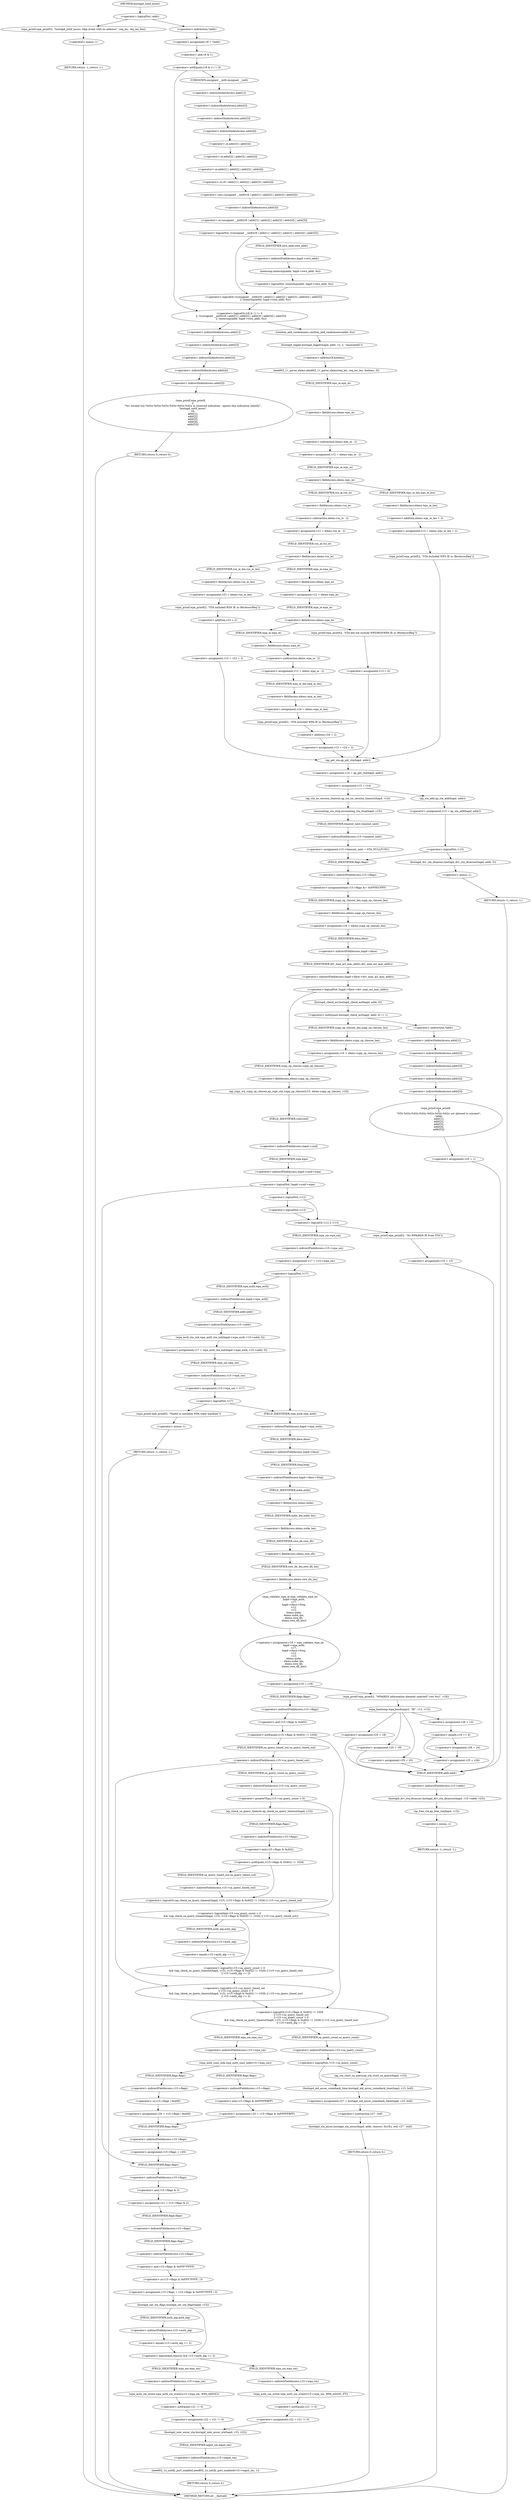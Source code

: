 digraph hostapd_notif_assoc {  
"1000147" [label = "(<operator>.logicalNot,!addr)" ]
"1000150" [label = "(wpa_printf,wpa_printf(2, \"hostapd_notif_assoc: Skip event with no address\", req_ies, req_ies_len))" ]
"1000155" [label = "(RETURN,return -1;,return -1;)" ]
"1000156" [label = "(<operator>.minus,-1)" ]
"1000158" [label = "(<operator>.assignment,v8 = *addr)" ]
"1000160" [label = "(<operator>.indirection,*addr)" ]
"1000163" [label = "(<operator>.logicalOr,(v8 & 1) != 0\n    || !((unsigned __int8)(v8 | addr[1] | addr[2] | addr[3] | addr[4]) | addr[5])\n    || !memcmp(addr, hapd->own_addr, 6u))" ]
"1000164" [label = "(<operator>.notEquals,(v8 & 1) != 0)" ]
"1000165" [label = "(<operator>.and,v8 & 1)" ]
"1000169" [label = "(<operator>.logicalOr,!((unsigned __int8)(v8 | addr[1] | addr[2] | addr[3] | addr[4]) | addr[5])\n    || !memcmp(addr, hapd->own_addr, 6u))" ]
"1000170" [label = "(<operator>.logicalNot,!((unsigned __int8)(v8 | addr[1] | addr[2] | addr[3] | addr[4]) | addr[5]))" ]
"1000171" [label = "(<operator>.or,(unsigned __int8)(v8 | addr[1] | addr[2] | addr[3] | addr[4]) | addr[5])" ]
"1000172" [label = "(<operator>.cast,(unsigned __int8)(v8 | addr[1] | addr[2] | addr[3] | addr[4]))" ]
"1000173" [label = "(UNKNOWN,unsigned __int8,unsigned __int8)" ]
"1000174" [label = "(<operator>.or,v8 | addr[1] | addr[2] | addr[3] | addr[4])" ]
"1000176" [label = "(<operator>.or,addr[1] | addr[2] | addr[3] | addr[4])" ]
"1000177" [label = "(<operator>.indirectIndexAccess,addr[1])" ]
"1000180" [label = "(<operator>.or,addr[2] | addr[3] | addr[4])" ]
"1000181" [label = "(<operator>.indirectIndexAccess,addr[2])" ]
"1000184" [label = "(<operator>.or,addr[3] | addr[4])" ]
"1000185" [label = "(<operator>.indirectIndexAccess,addr[3])" ]
"1000188" [label = "(<operator>.indirectIndexAccess,addr[4])" ]
"1000191" [label = "(<operator>.indirectIndexAccess,addr[5])" ]
"1000194" [label = "(<operator>.logicalNot,!memcmp(addr, hapd->own_addr, 6u))" ]
"1000195" [label = "(memcmp,memcmp(addr, hapd->own_addr, 6u))" ]
"1000197" [label = "(<operator>.indirectFieldAccess,hapd->own_addr)" ]
"1000199" [label = "(FIELD_IDENTIFIER,own_addr,own_addr)" ]
"1000202" [label = "(wpa_printf,wpa_printf(\n      2,\n      \"%s: Invalid SA=%02x:%02x:%02x:%02x:%02x:%02x in received indication - ignore this indication silently\",\n      \"hostapd_notif_assoc\",\n      v8,\n      addr[1],\n      addr[2],\n      addr[3],\n      addr[4],\n      addr[5]))" ]
"1000207" [label = "(<operator>.indirectIndexAccess,addr[1])" ]
"1000210" [label = "(<operator>.indirectIndexAccess,addr[2])" ]
"1000213" [label = "(<operator>.indirectIndexAccess,addr[3])" ]
"1000216" [label = "(<operator>.indirectIndexAccess,addr[4])" ]
"1000219" [label = "(<operator>.indirectIndexAccess,addr[5])" ]
"1000222" [label = "(RETURN,return 0;,return 0;)" ]
"1000224" [label = "(random_add_randomness,random_add_randomness(addr, 6u))" ]
"1000227" [label = "(hostapd_logger,hostapd_logger(hapd, addr, 1u, 2, \"associated\"))" ]
"1000233" [label = "(ieee802_11_parse_elems,ieee802_11_parse_elems(req_ies, req_ies_len, &elems, 0))" ]
"1000236" [label = "(<operator>.addressOf,&elems)" ]
"1000239" [label = "(<operator>.assignment,v12 = elems.wps_ie - 2)" ]
"1000241" [label = "(<operator>.subtraction,elems.wps_ie - 2)" ]
"1000242" [label = "(<operator>.fieldAccess,elems.wps_ie)" ]
"1000244" [label = "(FIELD_IDENTIFIER,wps_ie,wps_ie)" ]
"1000247" [label = "(<operator>.fieldAccess,elems.wps_ie)" ]
"1000249" [label = "(FIELD_IDENTIFIER,wps_ie,wps_ie)" ]
"1000251" [label = "(<operator>.assignment,v13 = elems.wps_ie_len + 2)" ]
"1000253" [label = "(<operator>.addition,elems.wps_ie_len + 2)" ]
"1000254" [label = "(<operator>.fieldAccess,elems.wps_ie_len)" ]
"1000256" [label = "(FIELD_IDENTIFIER,wps_ie_len,wps_ie_len)" ]
"1000258" [label = "(wpa_printf,wpa_printf(2, \"STA included WPS IE in (Re)AssocReq\"))" ]
"1000263" [label = "(<operator>.assignment,v12 = elems.rsn_ie - 2)" ]
"1000265" [label = "(<operator>.subtraction,elems.rsn_ie - 2)" ]
"1000266" [label = "(<operator>.fieldAccess,elems.rsn_ie)" ]
"1000268" [label = "(FIELD_IDENTIFIER,rsn_ie,rsn_ie)" ]
"1000271" [label = "(<operator>.fieldAccess,elems.rsn_ie)" ]
"1000273" [label = "(FIELD_IDENTIFIER,rsn_ie,rsn_ie)" ]
"1000275" [label = "(<operator>.assignment,v23 = elems.rsn_ie_len)" ]
"1000277" [label = "(<operator>.fieldAccess,elems.rsn_ie_len)" ]
"1000279" [label = "(FIELD_IDENTIFIER,rsn_ie_len,rsn_ie_len)" ]
"1000280" [label = "(wpa_printf,wpa_printf(2, \"STA included RSN IE in (Re)AssocReq\"))" ]
"1000283" [label = "(<operator>.assignment,v13 = v23 + 2)" ]
"1000285" [label = "(<operator>.addition,v23 + 2)" ]
"1000290" [label = "(<operator>.assignment,v12 = elems.wpa_ie)" ]
"1000292" [label = "(<operator>.fieldAccess,elems.wpa_ie)" ]
"1000294" [label = "(FIELD_IDENTIFIER,wpa_ie,wpa_ie)" ]
"1000296" [label = "(<operator>.fieldAccess,elems.wpa_ie)" ]
"1000298" [label = "(FIELD_IDENTIFIER,wpa_ie,wpa_ie)" ]
"1000300" [label = "(<operator>.assignment,v12 = elems.wpa_ie - 2)" ]
"1000302" [label = "(<operator>.subtraction,elems.wpa_ie - 2)" ]
"1000303" [label = "(<operator>.fieldAccess,elems.wpa_ie)" ]
"1000305" [label = "(FIELD_IDENTIFIER,wpa_ie,wpa_ie)" ]
"1000307" [label = "(<operator>.assignment,v24 = elems.wpa_ie_len)" ]
"1000309" [label = "(<operator>.fieldAccess,elems.wpa_ie_len)" ]
"1000311" [label = "(FIELD_IDENTIFIER,wpa_ie_len,wpa_ie_len)" ]
"1000312" [label = "(wpa_printf,wpa_printf(2, \"STA included WPA IE in (Re)AssocReq\"))" ]
"1000315" [label = "(<operator>.assignment,v13 = v24 + 2)" ]
"1000317" [label = "(<operator>.addition,v24 + 2)" ]
"1000322" [label = "(wpa_printf,wpa_printf(2, \"STA did not include WPS/RSN/WPA IE in (Re)AssocReq\"))" ]
"1000325" [label = "(<operator>.assignment,v13 = 0)" ]
"1000328" [label = "(<operator>.assignment,v14 = ap_get_sta(hapd, addr))" ]
"1000330" [label = "(ap_get_sta,ap_get_sta(hapd, addr))" ]
"1000333" [label = "(<operator>.assignment,v15 = v14)" ]
"1000339" [label = "(ap_sta_no_session_timeout,ap_sta_no_session_timeout(hapd, v14))" ]
"1000342" [label = "(accounting_sta_stop,accounting_sta_stop(hapd, v15))" ]
"1000345" [label = "(<operator>.assignment,v15->timeout_next = STA_NULLFUNC)" ]
"1000346" [label = "(<operator>.indirectFieldAccess,v15->timeout_next)" ]
"1000348" [label = "(FIELD_IDENTIFIER,timeout_next,timeout_next)" ]
"1000352" [label = "(<operator>.assignment,v15 = ap_sta_add(hapd, addr))" ]
"1000354" [label = "(ap_sta_add,ap_sta_add(hapd, addr))" ]
"1000358" [label = "(<operator>.logicalNot,!v15)" ]
"1000361" [label = "(hostapd_drv_sta_disassoc,hostapd_drv_sta_disassoc(hapd, addr, 5))" ]
"1000365" [label = "(RETURN,return -1;,return -1;)" ]
"1000366" [label = "(<operator>.minus,-1)" ]
"1000368" [label = "(<operators>.assignmentAnd,v15->flags &= 0xFFFECFFF)" ]
"1000369" [label = "(<operator>.indirectFieldAccess,v15->flags)" ]
"1000371" [label = "(FIELD_IDENTIFIER,flags,flags)" ]
"1000373" [label = "(<operator>.assignment,v16 = elems.supp_op_classes_len)" ]
"1000375" [label = "(<operator>.fieldAccess,elems.supp_op_classes_len)" ]
"1000377" [label = "(FIELD_IDENTIFIER,supp_op_classes_len,supp_op_classes_len)" ]
"1000379" [label = "(<operator>.logicalNot,!hapd->iface->drv_max_acl_mac_addrs)" ]
"1000380" [label = "(<operator>.indirectFieldAccess,hapd->iface->drv_max_acl_mac_addrs)" ]
"1000381" [label = "(<operator>.indirectFieldAccess,hapd->iface)" ]
"1000383" [label = "(FIELD_IDENTIFIER,iface,iface)" ]
"1000384" [label = "(FIELD_IDENTIFIER,drv_max_acl_mac_addrs,drv_max_acl_mac_addrs)" ]
"1000387" [label = "(<operator>.notEquals,hostapd_check_acl(hapd, addr, 0) != 1)" ]
"1000388" [label = "(hostapd_check_acl,hostapd_check_acl(hapd, addr, 0))" ]
"1000394" [label = "(wpa_printf,wpa_printf(\n        3,\n        \"STA %02x:%02x:%02x:%02x:%02x:%02x not allowed to connect\",\n        *addr,\n        addr[1],\n        addr[2],\n        addr[3],\n        addr[4],\n        addr[5]))" ]
"1000397" [label = "(<operator>.indirection,*addr)" ]
"1000399" [label = "(<operator>.indirectIndexAccess,addr[1])" ]
"1000402" [label = "(<operator>.indirectIndexAccess,addr[2])" ]
"1000405" [label = "(<operator>.indirectIndexAccess,addr[3])" ]
"1000408" [label = "(<operator>.indirectIndexAccess,addr[4])" ]
"1000411" [label = "(<operator>.indirectIndexAccess,addr[5])" ]
"1000414" [label = "(<operator>.assignment,v25 = 1)" ]
"1000418" [label = "(hostapd_drv_sta_disassoc,hostapd_drv_sta_disassoc(hapd, v15->addr, v25))" ]
"1000420" [label = "(<operator>.indirectFieldAccess,v15->addr)" ]
"1000422" [label = "(FIELD_IDENTIFIER,addr,addr)" ]
"1000424" [label = "(ap_free_sta,ap_free_sta(hapd, v15))" ]
"1000427" [label = "(RETURN,return -1;,return -1;)" ]
"1000428" [label = "(<operator>.minus,-1)" ]
"1000430" [label = "(<operator>.assignment,v16 = elems.supp_op_classes_len)" ]
"1000432" [label = "(<operator>.fieldAccess,elems.supp_op_classes_len)" ]
"1000434" [label = "(FIELD_IDENTIFIER,supp_op_classes_len,supp_op_classes_len)" ]
"1000435" [label = "(ap_copy_sta_supp_op_classes,ap_copy_sta_supp_op_classes(v15, elems.supp_op_classes, v16))" ]
"1000437" [label = "(<operator>.fieldAccess,elems.supp_op_classes)" ]
"1000439" [label = "(FIELD_IDENTIFIER,supp_op_classes,supp_op_classes)" ]
"1000442" [label = "(<operator>.logicalNot,!hapd->conf->wpa)" ]
"1000443" [label = "(<operator>.indirectFieldAccess,hapd->conf->wpa)" ]
"1000444" [label = "(<operator>.indirectFieldAccess,hapd->conf)" ]
"1000446" [label = "(FIELD_IDENTIFIER,conf,conf)" ]
"1000447" [label = "(FIELD_IDENTIFIER,wpa,wpa)" ]
"1000450" [label = "(<operator>.logicalOr,!v12 || !v13)" ]
"1000451" [label = "(<operator>.logicalNot,!v12)" ]
"1000453" [label = "(<operator>.logicalNot,!v13)" ]
"1000456" [label = "(wpa_printf,wpa_printf(2, \"No WPA/RSN IE from STA\"))" ]
"1000459" [label = "(<operator>.assignment,v25 = 13)" ]
"1000463" [label = "(<operator>.assignment,v17 = v15->wpa_sm)" ]
"1000465" [label = "(<operator>.indirectFieldAccess,v15->wpa_sm)" ]
"1000467" [label = "(FIELD_IDENTIFIER,wpa_sm,wpa_sm)" ]
"1000469" [label = "(<operator>.logicalNot,!v17)" ]
"1000472" [label = "(<operator>.assignment,v17 = wpa_auth_sta_init(hapd->wpa_auth, v15->addr, 0))" ]
"1000474" [label = "(wpa_auth_sta_init,wpa_auth_sta_init(hapd->wpa_auth, v15->addr, 0))" ]
"1000475" [label = "(<operator>.indirectFieldAccess,hapd->wpa_auth)" ]
"1000477" [label = "(FIELD_IDENTIFIER,wpa_auth,wpa_auth)" ]
"1000478" [label = "(<operator>.indirectFieldAccess,v15->addr)" ]
"1000480" [label = "(FIELD_IDENTIFIER,addr,addr)" ]
"1000482" [label = "(<operator>.assignment,v15->wpa_sm = v17)" ]
"1000483" [label = "(<operator>.indirectFieldAccess,v15->wpa_sm)" ]
"1000485" [label = "(FIELD_IDENTIFIER,wpa_sm,wpa_sm)" ]
"1000488" [label = "(<operator>.logicalNot,!v17)" ]
"1000491" [label = "(wpa_printf,wpa_printf(5, \"Failed to initialize WPA state machine\"))" ]
"1000494" [label = "(RETURN,return -1;,return -1;)" ]
"1000495" [label = "(<operator>.minus,-1)" ]
"1000497" [label = "(<operator>.assignment,v18 = wpa_validate_wpa_ie(\n          hapd->wpa_auth,\n          v17,\n          hapd->iface->freq,\n          v12,\n          v13,\n          elems.mdie,\n          elems.mdie_len,\n          elems.owe_dh,\n          elems.owe_dh_len))" ]
"1000499" [label = "(wpa_validate_wpa_ie,wpa_validate_wpa_ie(\n          hapd->wpa_auth,\n          v17,\n          hapd->iface->freq,\n          v12,\n          v13,\n          elems.mdie,\n          elems.mdie_len,\n          elems.owe_dh,\n          elems.owe_dh_len))" ]
"1000500" [label = "(<operator>.indirectFieldAccess,hapd->wpa_auth)" ]
"1000502" [label = "(FIELD_IDENTIFIER,wpa_auth,wpa_auth)" ]
"1000504" [label = "(<operator>.indirectFieldAccess,hapd->iface->freq)" ]
"1000505" [label = "(<operator>.indirectFieldAccess,hapd->iface)" ]
"1000507" [label = "(FIELD_IDENTIFIER,iface,iface)" ]
"1000508" [label = "(FIELD_IDENTIFIER,freq,freq)" ]
"1000511" [label = "(<operator>.fieldAccess,elems.mdie)" ]
"1000513" [label = "(FIELD_IDENTIFIER,mdie,mdie)" ]
"1000514" [label = "(<operator>.fieldAccess,elems.mdie_len)" ]
"1000516" [label = "(FIELD_IDENTIFIER,mdie_len,mdie_len)" ]
"1000517" [label = "(<operator>.fieldAccess,elems.owe_dh)" ]
"1000519" [label = "(FIELD_IDENTIFIER,owe_dh,owe_dh)" ]
"1000520" [label = "(<operator>.fieldAccess,elems.owe_dh_len)" ]
"1000522" [label = "(FIELD_IDENTIFIER,owe_dh_len,owe_dh_len)" ]
"1000523" [label = "(<operator>.assignment,v19 = v18)" ]
"1000529" [label = "(wpa_printf,wpa_printf(2, \"WPA/RSN information element rejected? (res %u)\", v18))" ]
"1000533" [label = "(wpa_hexdump,wpa_hexdump(2, \"IE\", v12, v13))" ]
"1000542" [label = "(<operator>.assignment,v25 = 18)" ]
"1000547" [label = "(<operator>.assignment,v25 = 19)" ]
"1000552" [label = "(<operator>.assignment,v25 = 20)" ]
"1000557" [label = "(<operator>.assignment,v26 = 13)" ]
"1000561" [label = "(<operator>.equals,v19 == 8)" ]
"1000564" [label = "(<operator>.assignment,v26 = 24)" ]
"1000567" [label = "(<operator>.assignment,v25 = v26)" ]
"1000573" [label = "(<operator>.logicalOr,(v15->flags & 0x402) != 1026\n    || v15->sa_query_timed_out\n    || v15->sa_query_count > 0\n    && ((ap_check_sa_query_timeout(hapd, v15), (v15->flags & 0x402) != 1026) || v15->sa_query_timed_out)\n    || v15->auth_alg == 2)" ]
"1000574" [label = "(<operator>.notEquals,(v15->flags & 0x402) != 1026)" ]
"1000575" [label = "(<operator>.and,v15->flags & 0x402)" ]
"1000576" [label = "(<operator>.indirectFieldAccess,v15->flags)" ]
"1000578" [label = "(FIELD_IDENTIFIER,flags,flags)" ]
"1000581" [label = "(<operator>.logicalOr,v15->sa_query_timed_out\n    || v15->sa_query_count > 0\n    && ((ap_check_sa_query_timeout(hapd, v15), (v15->flags & 0x402) != 1026) || v15->sa_query_timed_out)\n    || v15->auth_alg == 2)" ]
"1000582" [label = "(<operator>.indirectFieldAccess,v15->sa_query_timed_out)" ]
"1000584" [label = "(FIELD_IDENTIFIER,sa_query_timed_out,sa_query_timed_out)" ]
"1000585" [label = "(<operator>.logicalOr,v15->sa_query_count > 0\n    && ((ap_check_sa_query_timeout(hapd, v15), (v15->flags & 0x402) != 1026) || v15->sa_query_timed_out)\n    || v15->auth_alg == 2)" ]
"1000586" [label = "(<operator>.logicalAnd,v15->sa_query_count > 0\n    && ((ap_check_sa_query_timeout(hapd, v15), (v15->flags & 0x402) != 1026) || v15->sa_query_timed_out))" ]
"1000587" [label = "(<operator>.greaterThan,v15->sa_query_count > 0)" ]
"1000588" [label = "(<operator>.indirectFieldAccess,v15->sa_query_count)" ]
"1000590" [label = "(FIELD_IDENTIFIER,sa_query_count,sa_query_count)" ]
"1000592" [label = "(<operator>.logicalOr,(ap_check_sa_query_timeout(hapd, v15), (v15->flags & 0x402) != 1026) || v15->sa_query_timed_out)" ]
"1000594" [label = "(ap_check_sa_query_timeout,ap_check_sa_query_timeout(hapd, v15))" ]
"1000597" [label = "(<operator>.notEquals,(v15->flags & 0x402) != 1026)" ]
"1000598" [label = "(<operator>.and,v15->flags & 0x402)" ]
"1000599" [label = "(<operator>.indirectFieldAccess,v15->flags)" ]
"1000601" [label = "(FIELD_IDENTIFIER,flags,flags)" ]
"1000604" [label = "(<operator>.indirectFieldAccess,v15->sa_query_timed_out)" ]
"1000606" [label = "(FIELD_IDENTIFIER,sa_query_timed_out,sa_query_timed_out)" ]
"1000607" [label = "(<operator>.equals,v15->auth_alg == 2)" ]
"1000608" [label = "(<operator>.indirectFieldAccess,v15->auth_alg)" ]
"1000610" [label = "(FIELD_IDENTIFIER,auth_alg,auth_alg)" ]
"1000614" [label = "(wpa_auth_uses_mfp,wpa_auth_uses_mfp(v15->wpa_sm))" ]
"1000615" [label = "(<operator>.indirectFieldAccess,v15->wpa_sm)" ]
"1000617" [label = "(FIELD_IDENTIFIER,wpa_sm,wpa_sm)" ]
"1000618" [label = "(<operator>.assignment,v20 = v15->flags | 0x400)" ]
"1000620" [label = "(<operator>.or,v15->flags | 0x400)" ]
"1000621" [label = "(<operator>.indirectFieldAccess,v15->flags)" ]
"1000623" [label = "(FIELD_IDENTIFIER,flags,flags)" ]
"1000626" [label = "(<operator>.assignment,v20 = v15->flags & 0xFFFFFBFF)" ]
"1000628" [label = "(<operator>.and,v15->flags & 0xFFFFFBFF)" ]
"1000629" [label = "(<operator>.indirectFieldAccess,v15->flags)" ]
"1000631" [label = "(FIELD_IDENTIFIER,flags,flags)" ]
"1000633" [label = "(<operator>.assignment,v15->flags = v20)" ]
"1000634" [label = "(<operator>.indirectFieldAccess,v15->flags)" ]
"1000636" [label = "(FIELD_IDENTIFIER,flags,flags)" ]
"1000639" [label = "(<operator>.assignment,v21 = v15->flags & 2)" ]
"1000641" [label = "(<operator>.and,v15->flags & 2)" ]
"1000642" [label = "(<operator>.indirectFieldAccess,v15->flags)" ]
"1000644" [label = "(FIELD_IDENTIFIER,flags,flags)" ]
"1000646" [label = "(<operator>.assignment,v15->flags = v15->flags & 0xFFF7FFFF | 3)" ]
"1000647" [label = "(<operator>.indirectFieldAccess,v15->flags)" ]
"1000649" [label = "(FIELD_IDENTIFIER,flags,flags)" ]
"1000650" [label = "(<operator>.or,v15->flags & 0xFFF7FFFF | 3)" ]
"1000651" [label = "(<operator>.and,v15->flags & 0xFFF7FFFF)" ]
"1000652" [label = "(<operator>.indirectFieldAccess,v15->flags)" ]
"1000654" [label = "(FIELD_IDENTIFIER,flags,flags)" ]
"1000657" [label = "(hostapd_set_sta_flags,hostapd_set_sta_flags(hapd, v15))" ]
"1000661" [label = "(<operator>.logicalAnd,reassoc && v15->auth_alg == 2)" ]
"1000663" [label = "(<operator>.equals,v15->auth_alg == 2)" ]
"1000664" [label = "(<operator>.indirectFieldAccess,v15->auth_alg)" ]
"1000666" [label = "(FIELD_IDENTIFIER,auth_alg,auth_alg)" ]
"1000669" [label = "(wpa_auth_sm_event,wpa_auth_sm_event(v15->wpa_sm, WPA_ASSOC_FT))" ]
"1000670" [label = "(<operator>.indirectFieldAccess,v15->wpa_sm)" ]
"1000672" [label = "(FIELD_IDENTIFIER,wpa_sm,wpa_sm)" ]
"1000674" [label = "(<operator>.assignment,v22 = v21 != 0)" ]
"1000676" [label = "(<operator>.notEquals,v21 != 0)" ]
"1000681" [label = "(wpa_auth_sm_event,wpa_auth_sm_event(v15->wpa_sm, WPA_ASSOC))" ]
"1000682" [label = "(<operator>.indirectFieldAccess,v15->wpa_sm)" ]
"1000684" [label = "(FIELD_IDENTIFIER,wpa_sm,wpa_sm)" ]
"1000686" [label = "(<operator>.assignment,v22 = v21 != 0)" ]
"1000688" [label = "(<operator>.notEquals,v21 != 0)" ]
"1000691" [label = "(hostapd_new_assoc_sta,hostapd_new_assoc_sta(hapd, v15, v22))" ]
"1000695" [label = "(ieee802_1x_notify_port_enabled,ieee802_1x_notify_port_enabled(v15->eapol_sm, 1))" ]
"1000696" [label = "(<operator>.indirectFieldAccess,v15->eapol_sm)" ]
"1000698" [label = "(FIELD_IDENTIFIER,eapol_sm,eapol_sm)" ]
"1000700" [label = "(RETURN,return 0;,return 0;)" ]
"1000703" [label = "(<operator>.logicalNot,!v15->sa_query_count)" ]
"1000704" [label = "(<operator>.indirectFieldAccess,v15->sa_query_count)" ]
"1000706" [label = "(FIELD_IDENTIFIER,sa_query_count,sa_query_count)" ]
"1000707" [label = "(ap_sta_start_sa_query,ap_sta_start_sa_query(hapd, v15))" ]
"1000710" [label = "(<operator>.assignment,v27 = hostapd_eid_assoc_comeback_time(hapd, v15, buf))" ]
"1000712" [label = "(hostapd_eid_assoc_comeback_time,hostapd_eid_assoc_comeback_time(hapd, v15, buf))" ]
"1000716" [label = "(hostapd_sta_assoc,hostapd_sta_assoc(hapd, addr, reassoc, 0x1Eu, buf, v27 - buf))" ]
"1000722" [label = "(<operator>.subtraction,v27 - buf)" ]
"1000725" [label = "(RETURN,return 0;,return 0;)" ]
"1000120" [label = "(METHOD,hostapd_notif_assoc)" ]
"1000727" [label = "(METHOD_RETURN,int __fastcall)" ]
  "1000147" -> "1000150" 
  "1000147" -> "1000160" 
  "1000150" -> "1000156" 
  "1000155" -> "1000727" 
  "1000156" -> "1000155" 
  "1000158" -> "1000165" 
  "1000160" -> "1000158" 
  "1000163" -> "1000207" 
  "1000163" -> "1000224" 
  "1000164" -> "1000173" 
  "1000164" -> "1000163" 
  "1000165" -> "1000164" 
  "1000169" -> "1000163" 
  "1000170" -> "1000169" 
  "1000170" -> "1000199" 
  "1000171" -> "1000170" 
  "1000172" -> "1000191" 
  "1000173" -> "1000177" 
  "1000174" -> "1000172" 
  "1000176" -> "1000174" 
  "1000177" -> "1000181" 
  "1000180" -> "1000176" 
  "1000181" -> "1000185" 
  "1000184" -> "1000180" 
  "1000185" -> "1000188" 
  "1000188" -> "1000184" 
  "1000191" -> "1000171" 
  "1000194" -> "1000169" 
  "1000195" -> "1000194" 
  "1000197" -> "1000195" 
  "1000199" -> "1000197" 
  "1000202" -> "1000222" 
  "1000207" -> "1000210" 
  "1000210" -> "1000213" 
  "1000213" -> "1000216" 
  "1000216" -> "1000219" 
  "1000219" -> "1000202" 
  "1000222" -> "1000727" 
  "1000224" -> "1000227" 
  "1000227" -> "1000236" 
  "1000233" -> "1000244" 
  "1000236" -> "1000233" 
  "1000239" -> "1000249" 
  "1000241" -> "1000239" 
  "1000242" -> "1000241" 
  "1000244" -> "1000242" 
  "1000247" -> "1000256" 
  "1000247" -> "1000268" 
  "1000249" -> "1000247" 
  "1000251" -> "1000258" 
  "1000253" -> "1000251" 
  "1000254" -> "1000253" 
  "1000256" -> "1000254" 
  "1000258" -> "1000330" 
  "1000263" -> "1000273" 
  "1000265" -> "1000263" 
  "1000266" -> "1000265" 
  "1000268" -> "1000266" 
  "1000271" -> "1000279" 
  "1000271" -> "1000294" 
  "1000273" -> "1000271" 
  "1000275" -> "1000280" 
  "1000277" -> "1000275" 
  "1000279" -> "1000277" 
  "1000280" -> "1000285" 
  "1000283" -> "1000330" 
  "1000285" -> "1000283" 
  "1000290" -> "1000298" 
  "1000292" -> "1000290" 
  "1000294" -> "1000292" 
  "1000296" -> "1000305" 
  "1000296" -> "1000322" 
  "1000298" -> "1000296" 
  "1000300" -> "1000311" 
  "1000302" -> "1000300" 
  "1000303" -> "1000302" 
  "1000305" -> "1000303" 
  "1000307" -> "1000312" 
  "1000309" -> "1000307" 
  "1000311" -> "1000309" 
  "1000312" -> "1000317" 
  "1000315" -> "1000330" 
  "1000317" -> "1000315" 
  "1000322" -> "1000325" 
  "1000325" -> "1000330" 
  "1000328" -> "1000333" 
  "1000330" -> "1000328" 
  "1000333" -> "1000339" 
  "1000333" -> "1000354" 
  "1000339" -> "1000342" 
  "1000342" -> "1000348" 
  "1000345" -> "1000371" 
  "1000346" -> "1000345" 
  "1000348" -> "1000346" 
  "1000352" -> "1000358" 
  "1000354" -> "1000352" 
  "1000358" -> "1000361" 
  "1000358" -> "1000371" 
  "1000361" -> "1000366" 
  "1000365" -> "1000727" 
  "1000366" -> "1000365" 
  "1000368" -> "1000377" 
  "1000369" -> "1000368" 
  "1000371" -> "1000369" 
  "1000373" -> "1000383" 
  "1000375" -> "1000373" 
  "1000377" -> "1000375" 
  "1000379" -> "1000388" 
  "1000379" -> "1000439" 
  "1000380" -> "1000379" 
  "1000381" -> "1000384" 
  "1000383" -> "1000381" 
  "1000384" -> "1000380" 
  "1000387" -> "1000397" 
  "1000387" -> "1000434" 
  "1000388" -> "1000387" 
  "1000394" -> "1000414" 
  "1000397" -> "1000399" 
  "1000399" -> "1000402" 
  "1000402" -> "1000405" 
  "1000405" -> "1000408" 
  "1000408" -> "1000411" 
  "1000411" -> "1000394" 
  "1000414" -> "1000422" 
  "1000418" -> "1000424" 
  "1000420" -> "1000418" 
  "1000422" -> "1000420" 
  "1000424" -> "1000428" 
  "1000427" -> "1000727" 
  "1000428" -> "1000427" 
  "1000430" -> "1000439" 
  "1000432" -> "1000430" 
  "1000434" -> "1000432" 
  "1000435" -> "1000446" 
  "1000437" -> "1000435" 
  "1000439" -> "1000437" 
  "1000442" -> "1000644" 
  "1000442" -> "1000451" 
  "1000443" -> "1000442" 
  "1000444" -> "1000447" 
  "1000446" -> "1000444" 
  "1000447" -> "1000443" 
  "1000450" -> "1000456" 
  "1000450" -> "1000467" 
  "1000451" -> "1000450" 
  "1000451" -> "1000453" 
  "1000453" -> "1000450" 
  "1000456" -> "1000459" 
  "1000459" -> "1000422" 
  "1000463" -> "1000469" 
  "1000465" -> "1000463" 
  "1000467" -> "1000465" 
  "1000469" -> "1000477" 
  "1000469" -> "1000502" 
  "1000472" -> "1000485" 
  "1000474" -> "1000472" 
  "1000475" -> "1000480" 
  "1000477" -> "1000475" 
  "1000478" -> "1000474" 
  "1000480" -> "1000478" 
  "1000482" -> "1000488" 
  "1000483" -> "1000482" 
  "1000485" -> "1000483" 
  "1000488" -> "1000491" 
  "1000488" -> "1000502" 
  "1000491" -> "1000495" 
  "1000494" -> "1000727" 
  "1000495" -> "1000494" 
  "1000497" -> "1000523" 
  "1000499" -> "1000497" 
  "1000500" -> "1000507" 
  "1000502" -> "1000500" 
  "1000504" -> "1000513" 
  "1000505" -> "1000508" 
  "1000507" -> "1000505" 
  "1000508" -> "1000504" 
  "1000511" -> "1000516" 
  "1000513" -> "1000511" 
  "1000514" -> "1000519" 
  "1000516" -> "1000514" 
  "1000517" -> "1000522" 
  "1000519" -> "1000517" 
  "1000520" -> "1000499" 
  "1000522" -> "1000520" 
  "1000523" -> "1000529" 
  "1000523" -> "1000578" 
  "1000529" -> "1000533" 
  "1000533" -> "1000542" 
  "1000533" -> "1000547" 
  "1000533" -> "1000552" 
  "1000533" -> "1000557" 
  "1000542" -> "1000422" 
  "1000547" -> "1000422" 
  "1000552" -> "1000422" 
  "1000557" -> "1000561" 
  "1000561" -> "1000564" 
  "1000561" -> "1000567" 
  "1000564" -> "1000567" 
  "1000567" -> "1000422" 
  "1000573" -> "1000617" 
  "1000573" -> "1000706" 
  "1000574" -> "1000573" 
  "1000574" -> "1000584" 
  "1000575" -> "1000574" 
  "1000576" -> "1000575" 
  "1000578" -> "1000576" 
  "1000581" -> "1000573" 
  "1000582" -> "1000581" 
  "1000582" -> "1000590" 
  "1000584" -> "1000582" 
  "1000585" -> "1000581" 
  "1000586" -> "1000585" 
  "1000586" -> "1000610" 
  "1000587" -> "1000586" 
  "1000587" -> "1000594" 
  "1000588" -> "1000587" 
  "1000590" -> "1000588" 
  "1000592" -> "1000586" 
  "1000594" -> "1000601" 
  "1000597" -> "1000592" 
  "1000597" -> "1000606" 
  "1000598" -> "1000597" 
  "1000599" -> "1000598" 
  "1000601" -> "1000599" 
  "1000604" -> "1000592" 
  "1000606" -> "1000604" 
  "1000607" -> "1000585" 
  "1000608" -> "1000607" 
  "1000610" -> "1000608" 
  "1000614" -> "1000623" 
  "1000614" -> "1000631" 
  "1000615" -> "1000614" 
  "1000617" -> "1000615" 
  "1000618" -> "1000636" 
  "1000620" -> "1000618" 
  "1000621" -> "1000620" 
  "1000623" -> "1000621" 
  "1000626" -> "1000636" 
  "1000628" -> "1000626" 
  "1000629" -> "1000628" 
  "1000631" -> "1000629" 
  "1000633" -> "1000644" 
  "1000634" -> "1000633" 
  "1000636" -> "1000634" 
  "1000639" -> "1000649" 
  "1000641" -> "1000639" 
  "1000642" -> "1000641" 
  "1000644" -> "1000642" 
  "1000646" -> "1000657" 
  "1000647" -> "1000654" 
  "1000649" -> "1000647" 
  "1000650" -> "1000646" 
  "1000651" -> "1000650" 
  "1000652" -> "1000651" 
  "1000654" -> "1000652" 
  "1000657" -> "1000661" 
  "1000657" -> "1000666" 
  "1000661" -> "1000672" 
  "1000661" -> "1000684" 
  "1000663" -> "1000661" 
  "1000664" -> "1000663" 
  "1000666" -> "1000664" 
  "1000669" -> "1000676" 
  "1000670" -> "1000669" 
  "1000672" -> "1000670" 
  "1000674" -> "1000691" 
  "1000676" -> "1000674" 
  "1000681" -> "1000688" 
  "1000682" -> "1000681" 
  "1000684" -> "1000682" 
  "1000686" -> "1000691" 
  "1000688" -> "1000686" 
  "1000691" -> "1000698" 
  "1000695" -> "1000700" 
  "1000696" -> "1000695" 
  "1000698" -> "1000696" 
  "1000700" -> "1000727" 
  "1000703" -> "1000707" 
  "1000703" -> "1000712" 
  "1000704" -> "1000703" 
  "1000706" -> "1000704" 
  "1000707" -> "1000712" 
  "1000710" -> "1000722" 
  "1000712" -> "1000710" 
  "1000716" -> "1000725" 
  "1000722" -> "1000716" 
  "1000725" -> "1000727" 
  "1000120" -> "1000147" 
}
